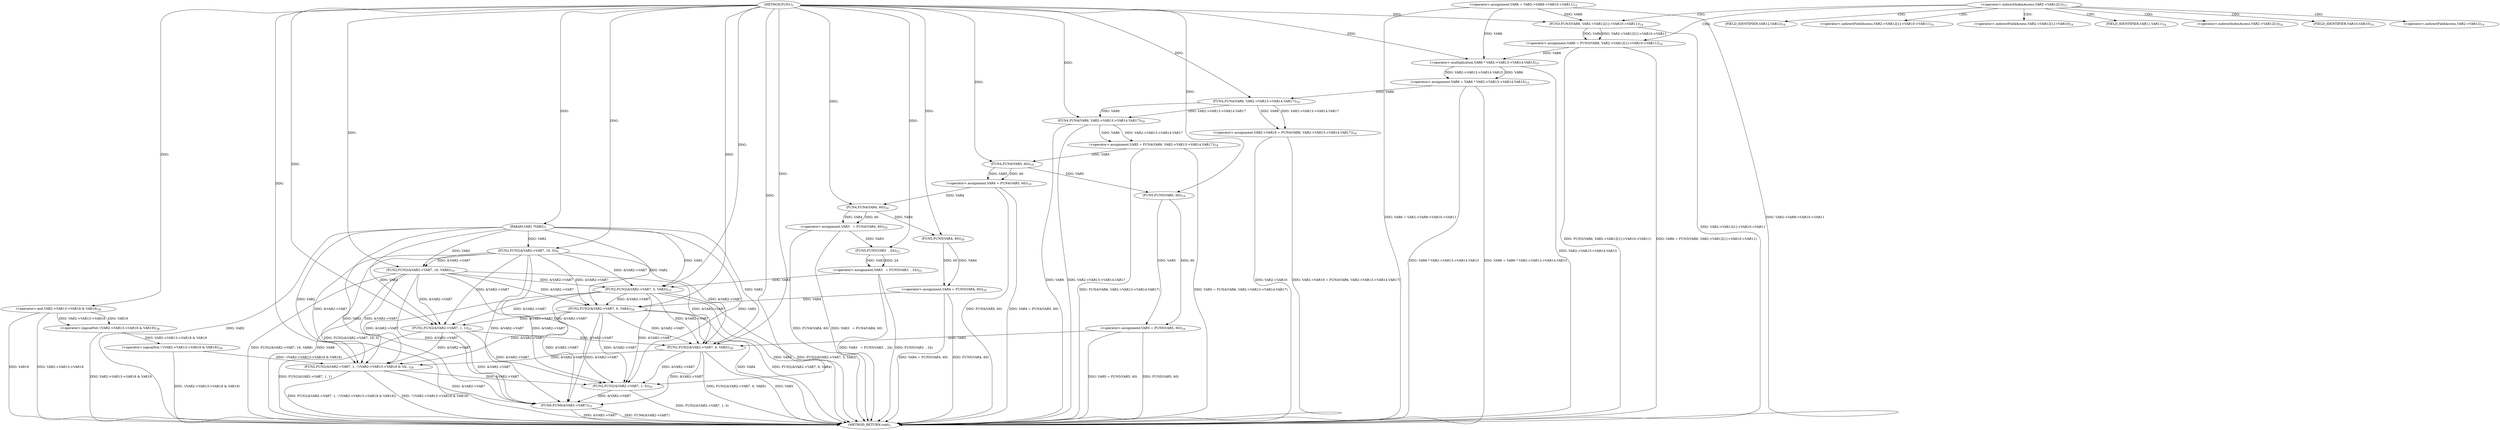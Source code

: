 digraph "FUN1" {  
"8" [label = <(METHOD,FUN1)<SUB>1</SUB>> ]
"173" [label = <(METHOD_RETURN,void)<SUB>1</SUB>> ]
"9" [label = <(PARAM,VAR1 *VAR2)<SUB>1</SUB>> ]
"15" [label = <(FUN2,FUN2(&amp;VAR2-&gt;VAR7, 16, 0))<SUB>9</SUB>> ]
"22" [label = <(FUN2,FUN2(&amp;VAR2-&gt;VAR7, 16, VAR8))<SUB>10</SUB>> ]
"29" [label = <(&lt;operator&gt;.assignment,VAR6 = VAR2-&gt;VAR9-&gt;VAR10-&gt;VAR11)<SUB>12</SUB>> ]
"58" [label = <(&lt;operator&gt;.assignment,VAR6 = VAR6 * VAR2-&gt;VAR13-&gt;VAR14.VAR15)<SUB>15</SUB>> ]
"69" [label = <(&lt;operator&gt;.assignment,VAR2-&gt;VAR16 = FUN4(VAR6, VAR2-&gt;VAR13-&gt;VAR14.VAR17))<SUB>16</SUB>> ]
"82" [label = <(&lt;operator&gt;.assignment,VAR5 = FUN4(VAR6, VAR2-&gt;VAR13-&gt;VAR14.VAR17))<SUB>18</SUB>> ]
"93" [label = <(&lt;operator&gt;.assignment,VAR4 = FUN4(VAR5, 60))<SUB>19</SUB>> ]
"98" [label = <(&lt;operator&gt;.assignment,VAR5 = FUN5(VAR5, 60))<SUB>19</SUB>> ]
"103" [label = <(&lt;operator&gt;.assignment,VAR3   = FUN4(VAR4, 60))<SUB>20</SUB>> ]
"108" [label = <(&lt;operator&gt;.assignment,VAR4 = FUN5(VAR4, 60))<SUB>20</SUB>> ]
"113" [label = <(&lt;operator&gt;.assignment,VAR3   = FUN5(VAR3  , 24))<SUB>21</SUB>> ]
"118" [label = <(FUN2,FUN2(&amp;VAR2-&gt;VAR7, 5, VAR3))<SUB>23</SUB>> ]
"125" [label = <(FUN2,FUN2(&amp;VAR2-&gt;VAR7, 6, VAR4))<SUB>24</SUB>> ]
"132" [label = <(FUN2,FUN2(&amp;VAR2-&gt;VAR7, 1, 1))<SUB>25</SUB>> ]
"139" [label = <(FUN2,FUN2(&amp;VAR2-&gt;VAR7, 6, VAR5))<SUB>26</SUB>> ]
"146" [label = <(FUN2,FUN2(&amp;VAR2-&gt;VAR7, 1, !!(VAR2-&gt;VAR13-&gt;VAR18 &amp; VA...)<SUB>28</SUB>> ]
"161" [label = <(FUN2,FUN2(&amp;VAR2-&gt;VAR7, 1, 0))<SUB>29</SUB>> ]
"168" [label = <(FUN6,FUN6(&amp;VAR2-&gt;VAR7))<SUB>31</SUB>> ]
"45" [label = <(&lt;operator&gt;.assignment,VAR6 = FUN3(VAR6, VAR2-&gt;VAR12[1]-&gt;VAR10-&gt;VAR11))<SUB>14</SUB>> ]
"60" [label = <(&lt;operator&gt;.multiplication,VAR6 * VAR2-&gt;VAR13-&gt;VAR14.VAR15)<SUB>15</SUB>> ]
"73" [label = <(FUN4,FUN4(VAR6, VAR2-&gt;VAR13-&gt;VAR14.VAR17))<SUB>16</SUB>> ]
"84" [label = <(FUN4,FUN4(VAR6, VAR2-&gt;VAR13-&gt;VAR14.VAR17))<SUB>18</SUB>> ]
"95" [label = <(FUN4,FUN4(VAR5, 60))<SUB>19</SUB>> ]
"100" [label = <(FUN5,FUN5(VAR5, 60))<SUB>19</SUB>> ]
"105" [label = <(FUN4,FUN4(VAR4, 60))<SUB>20</SUB>> ]
"110" [label = <(FUN5,FUN5(VAR4, 60))<SUB>20</SUB>> ]
"115" [label = <(FUN5,FUN5(VAR3  , 24))<SUB>21</SUB>> ]
"152" [label = <(&lt;operator&gt;.logicalNot,!!(VAR2-&gt;VAR13-&gt;VAR18 &amp; VAR19))<SUB>28</SUB>> ]
"153" [label = <(&lt;operator&gt;.logicalNot,!(VAR2-&gt;VAR13-&gt;VAR18 &amp; VAR19))<SUB>28</SUB>> ]
"47" [label = <(FUN3,FUN3(VAR6, VAR2-&gt;VAR12[1]-&gt;VAR10-&gt;VAR11))<SUB>14</SUB>> ]
"154" [label = <(&lt;operator&gt;.and,VAR2-&gt;VAR13-&gt;VAR18 &amp; VAR19)<SUB>28</SUB>> ]
"39" [label = <(&lt;operator&gt;.indirectIndexAccess,VAR2-&gt;VAR12[1])<SUB>13</SUB>> ]
"49" [label = <(&lt;operator&gt;.indirectFieldAccess,VAR2-&gt;VAR12[1]-&gt;VAR10-&gt;VAR11)<SUB>14</SUB>> ]
"50" [label = <(&lt;operator&gt;.indirectFieldAccess,VAR2-&gt;VAR12[1]-&gt;VAR10)<SUB>14</SUB>> ]
"57" [label = <(FIELD_IDENTIFIER,VAR11,VAR11)<SUB>14</SUB>> ]
"51" [label = <(&lt;operator&gt;.indirectIndexAccess,VAR2-&gt;VAR12[1])<SUB>14</SUB>> ]
"56" [label = <(FIELD_IDENTIFIER,VAR10,VAR10)<SUB>14</SUB>> ]
"52" [label = <(&lt;operator&gt;.indirectFieldAccess,VAR2-&gt;VAR12)<SUB>14</SUB>> ]
"54" [label = <(FIELD_IDENTIFIER,VAR12,VAR12)<SUB>14</SUB>> ]
  "9" -> "173"  [ label = "DDG: VAR2"] 
  "15" -> "173"  [ label = "DDG: FUN2(&amp;VAR2-&gt;VAR7, 16, 0)"] 
  "22" -> "173"  [ label = "DDG: FUN2(&amp;VAR2-&gt;VAR7, 16, VAR8)"] 
  "29" -> "173"  [ label = "DDG: VAR2-&gt;VAR9-&gt;VAR10-&gt;VAR11"] 
  "29" -> "173"  [ label = "DDG: VAR6 = VAR2-&gt;VAR9-&gt;VAR10-&gt;VAR11"] 
  "47" -> "173"  [ label = "DDG: VAR2-&gt;VAR12[1]-&gt;VAR10-&gt;VAR11"] 
  "45" -> "173"  [ label = "DDG: FUN3(VAR6, VAR2-&gt;VAR12[1]-&gt;VAR10-&gt;VAR11)"] 
  "45" -> "173"  [ label = "DDG: VAR6 = FUN3(VAR6, VAR2-&gt;VAR12[1]-&gt;VAR10-&gt;VAR11)"] 
  "60" -> "173"  [ label = "DDG: VAR2-&gt;VAR13-&gt;VAR14.VAR15"] 
  "58" -> "173"  [ label = "DDG: VAR6 * VAR2-&gt;VAR13-&gt;VAR14.VAR15"] 
  "58" -> "173"  [ label = "DDG: VAR6 = VAR6 * VAR2-&gt;VAR13-&gt;VAR14.VAR15"] 
  "69" -> "173"  [ label = "DDG: VAR2-&gt;VAR16"] 
  "69" -> "173"  [ label = "DDG: VAR2-&gt;VAR16 = FUN4(VAR6, VAR2-&gt;VAR13-&gt;VAR14.VAR17)"] 
  "84" -> "173"  [ label = "DDG: VAR6"] 
  "84" -> "173"  [ label = "DDG: VAR2-&gt;VAR13-&gt;VAR14.VAR17"] 
  "82" -> "173"  [ label = "DDG: FUN4(VAR6, VAR2-&gt;VAR13-&gt;VAR14.VAR17)"] 
  "82" -> "173"  [ label = "DDG: VAR5 = FUN4(VAR6, VAR2-&gt;VAR13-&gt;VAR14.VAR17)"] 
  "93" -> "173"  [ label = "DDG: FUN4(VAR5, 60)"] 
  "93" -> "173"  [ label = "DDG: VAR4 = FUN4(VAR5, 60)"] 
  "98" -> "173"  [ label = "DDG: FUN5(VAR5, 60)"] 
  "98" -> "173"  [ label = "DDG: VAR5 = FUN5(VAR5, 60)"] 
  "103" -> "173"  [ label = "DDG: FUN4(VAR4, 60)"] 
  "103" -> "173"  [ label = "DDG: VAR3   = FUN4(VAR4, 60)"] 
  "108" -> "173"  [ label = "DDG: FUN5(VAR4, 60)"] 
  "108" -> "173"  [ label = "DDG: VAR4 = FUN5(VAR4, 60)"] 
  "113" -> "173"  [ label = "DDG: FUN5(VAR3  , 24)"] 
  "113" -> "173"  [ label = "DDG: VAR3   = FUN5(VAR3  , 24)"] 
  "118" -> "173"  [ label = "DDG: VAR3"] 
  "118" -> "173"  [ label = "DDG: FUN2(&amp;VAR2-&gt;VAR7, 5, VAR3)"] 
  "125" -> "173"  [ label = "DDG: VAR4"] 
  "125" -> "173"  [ label = "DDG: FUN2(&amp;VAR2-&gt;VAR7, 6, VAR4)"] 
  "132" -> "173"  [ label = "DDG: FUN2(&amp;VAR2-&gt;VAR7, 1, 1)"] 
  "139" -> "173"  [ label = "DDG: VAR5"] 
  "139" -> "173"  [ label = "DDG: FUN2(&amp;VAR2-&gt;VAR7, 6, VAR5)"] 
  "154" -> "173"  [ label = "DDG: VAR2-&gt;VAR13-&gt;VAR18"] 
  "153" -> "173"  [ label = "DDG: VAR2-&gt;VAR13-&gt;VAR18 &amp; VAR19"] 
  "152" -> "173"  [ label = "DDG: !(VAR2-&gt;VAR13-&gt;VAR18 &amp; VAR19)"] 
  "146" -> "173"  [ label = "DDG: !!(VAR2-&gt;VAR13-&gt;VAR18 &amp; VAR19)"] 
  "146" -> "173"  [ label = "DDG: FUN2(&amp;VAR2-&gt;VAR7, 1, !!(VAR2-&gt;VAR13-&gt;VAR18 &amp; VAR19))"] 
  "161" -> "173"  [ label = "DDG: FUN2(&amp;VAR2-&gt;VAR7, 1, 0)"] 
  "168" -> "173"  [ label = "DDG: &amp;VAR2-&gt;VAR7"] 
  "168" -> "173"  [ label = "DDG: FUN6(&amp;VAR2-&gt;VAR7)"] 
  "22" -> "173"  [ label = "DDG: VAR8"] 
  "154" -> "173"  [ label = "DDG: VAR19"] 
  "8" -> "9"  [ label = "DDG: "] 
  "60" -> "58"  [ label = "DDG: VAR6"] 
  "60" -> "58"  [ label = "DDG: VAR2-&gt;VAR13-&gt;VAR14.VAR15"] 
  "73" -> "69"  [ label = "DDG: VAR6"] 
  "73" -> "69"  [ label = "DDG: VAR2-&gt;VAR13-&gt;VAR14.VAR17"] 
  "84" -> "82"  [ label = "DDG: VAR6"] 
  "84" -> "82"  [ label = "DDG: VAR2-&gt;VAR13-&gt;VAR14.VAR17"] 
  "95" -> "93"  [ label = "DDG: VAR5"] 
  "95" -> "93"  [ label = "DDG: 60"] 
  "100" -> "98"  [ label = "DDG: VAR5"] 
  "100" -> "98"  [ label = "DDG: 60"] 
  "105" -> "103"  [ label = "DDG: VAR4"] 
  "105" -> "103"  [ label = "DDG: 60"] 
  "110" -> "108"  [ label = "DDG: VAR4"] 
  "110" -> "108"  [ label = "DDG: 60"] 
  "115" -> "113"  [ label = "DDG: VAR3"] 
  "115" -> "113"  [ label = "DDG: 24"] 
  "9" -> "15"  [ label = "DDG: VAR2"] 
  "8" -> "15"  [ label = "DDG: "] 
  "15" -> "22"  [ label = "DDG: &amp;VAR2-&gt;VAR7"] 
  "9" -> "22"  [ label = "DDG: VAR2"] 
  "8" -> "22"  [ label = "DDG: "] 
  "22" -> "118"  [ label = "DDG: &amp;VAR2-&gt;VAR7"] 
  "9" -> "118"  [ label = "DDG: VAR2"] 
  "15" -> "118"  [ label = "DDG: &amp;VAR2-&gt;VAR7"] 
  "8" -> "118"  [ label = "DDG: "] 
  "113" -> "118"  [ label = "DDG: VAR3"] 
  "118" -> "125"  [ label = "DDG: &amp;VAR2-&gt;VAR7"] 
  "9" -> "125"  [ label = "DDG: VAR2"] 
  "15" -> "125"  [ label = "DDG: &amp;VAR2-&gt;VAR7"] 
  "22" -> "125"  [ label = "DDG: &amp;VAR2-&gt;VAR7"] 
  "8" -> "125"  [ label = "DDG: "] 
  "108" -> "125"  [ label = "DDG: VAR4"] 
  "125" -> "132"  [ label = "DDG: &amp;VAR2-&gt;VAR7"] 
  "9" -> "132"  [ label = "DDG: VAR2"] 
  "15" -> "132"  [ label = "DDG: &amp;VAR2-&gt;VAR7"] 
  "22" -> "132"  [ label = "DDG: &amp;VAR2-&gt;VAR7"] 
  "118" -> "132"  [ label = "DDG: &amp;VAR2-&gt;VAR7"] 
  "8" -> "132"  [ label = "DDG: "] 
  "132" -> "139"  [ label = "DDG: &amp;VAR2-&gt;VAR7"] 
  "9" -> "139"  [ label = "DDG: VAR2"] 
  "15" -> "139"  [ label = "DDG: &amp;VAR2-&gt;VAR7"] 
  "22" -> "139"  [ label = "DDG: &amp;VAR2-&gt;VAR7"] 
  "118" -> "139"  [ label = "DDG: &amp;VAR2-&gt;VAR7"] 
  "125" -> "139"  [ label = "DDG: &amp;VAR2-&gt;VAR7"] 
  "8" -> "139"  [ label = "DDG: "] 
  "98" -> "139"  [ label = "DDG: VAR5"] 
  "139" -> "146"  [ label = "DDG: &amp;VAR2-&gt;VAR7"] 
  "9" -> "146"  [ label = "DDG: VAR2"] 
  "15" -> "146"  [ label = "DDG: &amp;VAR2-&gt;VAR7"] 
  "22" -> "146"  [ label = "DDG: &amp;VAR2-&gt;VAR7"] 
  "118" -> "146"  [ label = "DDG: &amp;VAR2-&gt;VAR7"] 
  "125" -> "146"  [ label = "DDG: &amp;VAR2-&gt;VAR7"] 
  "132" -> "146"  [ label = "DDG: &amp;VAR2-&gt;VAR7"] 
  "8" -> "146"  [ label = "DDG: "] 
  "152" -> "146"  [ label = "DDG: !(VAR2-&gt;VAR13-&gt;VAR18 &amp; VAR19)"] 
  "146" -> "161"  [ label = "DDG: &amp;VAR2-&gt;VAR7"] 
  "9" -> "161"  [ label = "DDG: VAR2"] 
  "15" -> "161"  [ label = "DDG: &amp;VAR2-&gt;VAR7"] 
  "22" -> "161"  [ label = "DDG: &amp;VAR2-&gt;VAR7"] 
  "118" -> "161"  [ label = "DDG: &amp;VAR2-&gt;VAR7"] 
  "125" -> "161"  [ label = "DDG: &amp;VAR2-&gt;VAR7"] 
  "132" -> "161"  [ label = "DDG: &amp;VAR2-&gt;VAR7"] 
  "139" -> "161"  [ label = "DDG: &amp;VAR2-&gt;VAR7"] 
  "8" -> "161"  [ label = "DDG: "] 
  "161" -> "168"  [ label = "DDG: &amp;VAR2-&gt;VAR7"] 
  "9" -> "168"  [ label = "DDG: VAR2"] 
  "15" -> "168"  [ label = "DDG: &amp;VAR2-&gt;VAR7"] 
  "22" -> "168"  [ label = "DDG: &amp;VAR2-&gt;VAR7"] 
  "118" -> "168"  [ label = "DDG: &amp;VAR2-&gt;VAR7"] 
  "125" -> "168"  [ label = "DDG: &amp;VAR2-&gt;VAR7"] 
  "132" -> "168"  [ label = "DDG: &amp;VAR2-&gt;VAR7"] 
  "139" -> "168"  [ label = "DDG: &amp;VAR2-&gt;VAR7"] 
  "146" -> "168"  [ label = "DDG: &amp;VAR2-&gt;VAR7"] 
  "47" -> "45"  [ label = "DDG: VAR6"] 
  "47" -> "45"  [ label = "DDG: VAR2-&gt;VAR12[1]-&gt;VAR10-&gt;VAR11"] 
  "29" -> "60"  [ label = "DDG: VAR6"] 
  "45" -> "60"  [ label = "DDG: VAR6"] 
  "8" -> "60"  [ label = "DDG: "] 
  "58" -> "73"  [ label = "DDG: VAR6"] 
  "8" -> "73"  [ label = "DDG: "] 
  "73" -> "84"  [ label = "DDG: VAR6"] 
  "8" -> "84"  [ label = "DDG: "] 
  "73" -> "84"  [ label = "DDG: VAR2-&gt;VAR13-&gt;VAR14.VAR17"] 
  "82" -> "95"  [ label = "DDG: VAR5"] 
  "8" -> "95"  [ label = "DDG: "] 
  "95" -> "100"  [ label = "DDG: VAR5"] 
  "8" -> "100"  [ label = "DDG: "] 
  "93" -> "105"  [ label = "DDG: VAR4"] 
  "8" -> "105"  [ label = "DDG: "] 
  "105" -> "110"  [ label = "DDG: VAR4"] 
  "8" -> "110"  [ label = "DDG: "] 
  "103" -> "115"  [ label = "DDG: VAR3"] 
  "8" -> "115"  [ label = "DDG: "] 
  "153" -> "152"  [ label = "DDG: VAR2-&gt;VAR13-&gt;VAR18 &amp; VAR19"] 
  "154" -> "153"  [ label = "DDG: VAR2-&gt;VAR13-&gt;VAR18"] 
  "154" -> "153"  [ label = "DDG: VAR19"] 
  "29" -> "47"  [ label = "DDG: VAR6"] 
  "8" -> "47"  [ label = "DDG: "] 
  "8" -> "154"  [ label = "DDG: "] 
  "39" -> "47"  [ label = "CDG: "] 
  "39" -> "49"  [ label = "CDG: "] 
  "39" -> "50"  [ label = "CDG: "] 
  "39" -> "51"  [ label = "CDG: "] 
  "39" -> "57"  [ label = "CDG: "] 
  "39" -> "52"  [ label = "CDG: "] 
  "39" -> "56"  [ label = "CDG: "] 
  "39" -> "54"  [ label = "CDG: "] 
  "39" -> "45"  [ label = "CDG: "] 
}
